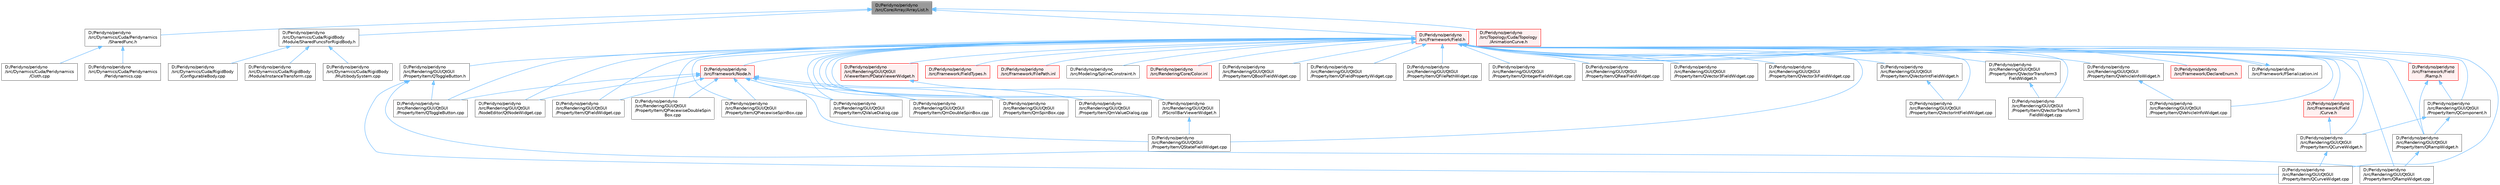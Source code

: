 digraph "D:/Peridyno/peridyno/src/Core/Array/ArrayList.h"
{
 // LATEX_PDF_SIZE
  bgcolor="transparent";
  edge [fontname=Helvetica,fontsize=10,labelfontname=Helvetica,labelfontsize=10];
  node [fontname=Helvetica,fontsize=10,shape=box,height=0.2,width=0.4];
  Node1 [id="Node000001",label="D:/Peridyno/peridyno\l/src/Core/Array/ArrayList.h",height=0.2,width=0.4,color="gray40", fillcolor="grey60", style="filled", fontcolor="black",tooltip=" "];
  Node1 -> Node2 [id="edge1_Node000001_Node000002",dir="back",color="steelblue1",style="solid",tooltip=" "];
  Node2 [id="Node000002",label="D:/Peridyno/peridyno\l/src/Dynamics/Cuda/Peridynamics\l/SharedFunc.h",height=0.2,width=0.4,color="grey40", fillcolor="white", style="filled",URL="$_shared_func_8h.html",tooltip=" "];
  Node2 -> Node3 [id="edge2_Node000002_Node000003",dir="back",color="steelblue1",style="solid",tooltip=" "];
  Node3 [id="Node000003",label="D:/Peridyno/peridyno\l/src/Dynamics/Cuda/Peridynamics\l/Cloth.cpp",height=0.2,width=0.4,color="grey40", fillcolor="white", style="filled",URL="$_cloth_8cpp.html",tooltip=" "];
  Node2 -> Node4 [id="edge3_Node000002_Node000004",dir="back",color="steelblue1",style="solid",tooltip=" "];
  Node4 [id="Node000004",label="D:/Peridyno/peridyno\l/src/Dynamics/Cuda/Peridynamics\l/Peridynamics.cpp",height=0.2,width=0.4,color="grey40", fillcolor="white", style="filled",URL="$_peridynamics_8cpp.html",tooltip=" "];
  Node1 -> Node5 [id="edge4_Node000001_Node000005",dir="back",color="steelblue1",style="solid",tooltip=" "];
  Node5 [id="Node000005",label="D:/Peridyno/peridyno\l/src/Dynamics/Cuda/RigidBody\l/Module/SharedFuncsForRigidBody.h",height=0.2,width=0.4,color="grey40", fillcolor="white", style="filled",URL="$_shared_funcs_for_rigid_body_8h.html",tooltip=" "];
  Node5 -> Node6 [id="edge5_Node000005_Node000006",dir="back",color="steelblue1",style="solid",tooltip=" "];
  Node6 [id="Node000006",label="D:/Peridyno/peridyno\l/src/Dynamics/Cuda/RigidBody\l/ConfigurableBody.cpp",height=0.2,width=0.4,color="grey40", fillcolor="white", style="filled",URL="$_configurable_body_8cpp.html",tooltip=" "];
  Node5 -> Node7 [id="edge6_Node000005_Node000007",dir="back",color="steelblue1",style="solid",tooltip=" "];
  Node7 [id="Node000007",label="D:/Peridyno/peridyno\l/src/Dynamics/Cuda/RigidBody\l/Module/InstanceTransform.cpp",height=0.2,width=0.4,color="grey40", fillcolor="white", style="filled",URL="$_instance_transform_8cpp.html",tooltip=" "];
  Node5 -> Node8 [id="edge7_Node000005_Node000008",dir="back",color="steelblue1",style="solid",tooltip=" "];
  Node8 [id="Node000008",label="D:/Peridyno/peridyno\l/src/Dynamics/Cuda/RigidBody\l/MultibodySystem.cpp",height=0.2,width=0.4,color="grey40", fillcolor="white", style="filled",URL="$_multibody_system_8cpp.html",tooltip=" "];
  Node1 -> Node9 [id="edge8_Node000001_Node000009",dir="back",color="steelblue1",style="solid",tooltip=" "];
  Node9 [id="Node000009",label="D:/Peridyno/peridyno\l/src/Framework/Field.h",height=0.2,width=0.4,color="red", fillcolor="#FFF0F0", style="filled",URL="$_field_8h.html",tooltip=" "];
  Node9 -> Node10 [id="edge9_Node000009_Node000010",dir="back",color="steelblue1",style="solid",tooltip=" "];
  Node10 [id="Node000010",label="D:/Peridyno/peridyno\l/src/Framework/DeclareEnum.h",height=0.2,width=0.4,color="red", fillcolor="#FFF0F0", style="filled",URL="$_declare_enum_8h.html",tooltip=" "];
  Node9 -> Node588 [id="edge10_Node000009_Node000588",dir="back",color="steelblue1",style="solid",tooltip=" "];
  Node588 [id="Node000588",label="D:/Peridyno/peridyno\l/src/Framework/FSerialization.inl",height=0.2,width=0.4,color="grey40", fillcolor="white", style="filled",URL="$_f_serialization_8inl.html",tooltip=" "];
  Node588 -> Node9 [id="edge11_Node000588_Node000009",dir="back",color="steelblue1",style="solid",tooltip=" "];
  Node9 -> Node589 [id="edge12_Node000009_Node000589",dir="back",color="steelblue1",style="solid",tooltip=" "];
  Node589 [id="Node000589",label="D:/Peridyno/peridyno\l/src/Framework/Field\l/Curve.h",height=0.2,width=0.4,color="red", fillcolor="#FFF0F0", style="filled",URL="$_curve_8h.html",tooltip=" "];
  Node589 -> Node591 [id="edge13_Node000589_Node000591",dir="back",color="steelblue1",style="solid",tooltip=" "];
  Node591 [id="Node000591",label="D:/Peridyno/peridyno\l/src/Rendering/GUI/QtGUI\l/PropertyItem/QCurveWidget.h",height=0.2,width=0.4,color="grey40", fillcolor="white", style="filled",URL="$_q_curve_widget_8h.html",tooltip=" "];
  Node591 -> Node592 [id="edge14_Node000591_Node000592",dir="back",color="steelblue1",style="solid",tooltip=" "];
  Node592 [id="Node000592",label="D:/Peridyno/peridyno\l/src/Rendering/GUI/QtGUI\l/PropertyItem/QCurveWidget.cpp",height=0.2,width=0.4,color="grey40", fillcolor="white", style="filled",URL="$_q_curve_widget_8cpp.html",tooltip=" "];
  Node9 -> Node593 [id="edge15_Node000009_Node000593",dir="back",color="steelblue1",style="solid",tooltip=" "];
  Node593 [id="Node000593",label="D:/Peridyno/peridyno\l/src/Framework/Field\l/Ramp.h",height=0.2,width=0.4,color="red", fillcolor="#FFF0F0", style="filled",URL="$_ramp_8h.html",tooltip=" "];
  Node593 -> Node595 [id="edge16_Node000593_Node000595",dir="back",color="steelblue1",style="solid",tooltip=" "];
  Node595 [id="Node000595",label="D:/Peridyno/peridyno\l/src/Rendering/GUI/QtGUI\l/PropertyItem/QComponent.h",height=0.2,width=0.4,color="grey40", fillcolor="white", style="filled",URL="$_q_component_8h.html",tooltip=" "];
  Node595 -> Node591 [id="edge17_Node000595_Node000591",dir="back",color="steelblue1",style="solid",tooltip=" "];
  Node595 -> Node596 [id="edge18_Node000595_Node000596",dir="back",color="steelblue1",style="solid",tooltip=" "];
  Node596 [id="Node000596",label="D:/Peridyno/peridyno\l/src/Rendering/GUI/QtGUI\l/PropertyItem/QRampWidget.h",height=0.2,width=0.4,color="grey40", fillcolor="white", style="filled",URL="$_q_ramp_widget_8h.html",tooltip=" "];
  Node596 -> Node597 [id="edge19_Node000596_Node000597",dir="back",color="steelblue1",style="solid",tooltip=" "];
  Node597 [id="Node000597",label="D:/Peridyno/peridyno\l/src/Rendering/GUI/QtGUI\l/PropertyItem/QRampWidget.cpp",height=0.2,width=0.4,color="grey40", fillcolor="white", style="filled",URL="$_q_ramp_widget_8cpp.html",tooltip=" "];
  Node593 -> Node596 [id="edge20_Node000593_Node000596",dir="back",color="steelblue1",style="solid",tooltip=" "];
  Node9 -> Node598 [id="edge21_Node000009_Node000598",dir="back",color="steelblue1",style="solid",tooltip=" "];
  Node598 [id="Node000598",label="D:/Peridyno/peridyno\l/src/Framework/FieldTypes.h",height=0.2,width=0.4,color="red", fillcolor="#FFF0F0", style="filled",URL="$_field_types_8h.html",tooltip=" "];
  Node9 -> Node599 [id="edge22_Node000009_Node000599",dir="back",color="steelblue1",style="solid",tooltip=" "];
  Node599 [id="Node000599",label="D:/Peridyno/peridyno\l/src/Framework/FilePath.inl",height=0.2,width=0.4,color="red", fillcolor="#FFF0F0", style="filled",URL="$_file_path_8inl.html",tooltip=" "];
  Node9 -> Node265 [id="edge23_Node000009_Node000265",dir="back",color="steelblue1",style="solid",tooltip=" "];
  Node265 [id="Node000265",label="D:/Peridyno/peridyno\l/src/Framework/Node.h",height=0.2,width=0.4,color="red", fillcolor="#FFF0F0", style="filled",URL="$_node_8h.html",tooltip=" "];
  Node265 -> Node439 [id="edge24_Node000265_Node000439",dir="back",color="steelblue1",style="solid",tooltip=" "];
  Node439 [id="Node000439",label="D:/Peridyno/peridyno\l/src/Rendering/GUI/QtGUI\l/NodeEditor/QtNodeWidget.cpp",height=0.2,width=0.4,color="grey40", fillcolor="white", style="filled",URL="$_qt_node_widget_8cpp.html",tooltip=" "];
  Node265 -> Node223 [id="edge25_Node000265_Node000223",dir="back",color="steelblue1",style="solid",tooltip=" "];
  Node223 [id="Node000223",label="D:/Peridyno/peridyno\l/src/Rendering/GUI/QtGUI\l/PropertyItem/QFieldWidget.cpp",height=0.2,width=0.4,color="grey40", fillcolor="white", style="filled",URL="$_q_field_widget_8cpp.html",tooltip=" "];
  Node265 -> Node224 [id="edge26_Node000265_Node000224",dir="back",color="steelblue1",style="solid",tooltip=" "];
  Node224 [id="Node000224",label="D:/Peridyno/peridyno\l/src/Rendering/GUI/QtGUI\l/PropertyItem/QPiecewiseDoubleSpin\lBox.cpp",height=0.2,width=0.4,color="grey40", fillcolor="white", style="filled",URL="$_q_piecewise_double_spin_box_8cpp.html",tooltip=" "];
  Node265 -> Node225 [id="edge27_Node000265_Node000225",dir="back",color="steelblue1",style="solid",tooltip=" "];
  Node225 [id="Node000225",label="D:/Peridyno/peridyno\l/src/Rendering/GUI/QtGUI\l/PropertyItem/QPiecewiseSpinBox.cpp",height=0.2,width=0.4,color="grey40", fillcolor="white", style="filled",URL="$_q_piecewise_spin_box_8cpp.html",tooltip=" "];
  Node265 -> Node441 [id="edge28_Node000265_Node000441",dir="back",color="steelblue1",style="solid",tooltip=" "];
  Node441 [id="Node000441",label="D:/Peridyno/peridyno\l/src/Rendering/GUI/QtGUI\l/PropertyItem/QStateFieldWidget.cpp",height=0.2,width=0.4,color="grey40", fillcolor="white", style="filled",URL="$_q_state_field_widget_8cpp.html",tooltip=" "];
  Node265 -> Node226 [id="edge29_Node000265_Node000226",dir="back",color="steelblue1",style="solid",tooltip=" "];
  Node226 [id="Node000226",label="D:/Peridyno/peridyno\l/src/Rendering/GUI/QtGUI\l/PropertyItem/QToggleButton.cpp",height=0.2,width=0.4,color="grey40", fillcolor="white", style="filled",URL="$_q_toggle_button_8cpp.html",tooltip=" "];
  Node265 -> Node227 [id="edge30_Node000265_Node000227",dir="back",color="steelblue1",style="solid",tooltip=" "];
  Node227 [id="Node000227",label="D:/Peridyno/peridyno\l/src/Rendering/GUI/QtGUI\l/PropertyItem/QValueDialog.cpp",height=0.2,width=0.4,color="grey40", fillcolor="white", style="filled",URL="$_q_value_dialog_8cpp.html",tooltip=" "];
  Node265 -> Node228 [id="edge31_Node000265_Node000228",dir="back",color="steelblue1",style="solid",tooltip=" "];
  Node228 [id="Node000228",label="D:/Peridyno/peridyno\l/src/Rendering/GUI/QtGUI\l/PropertyItem/QmDoubleSpinBox.cpp",height=0.2,width=0.4,color="grey40", fillcolor="white", style="filled",URL="$_qm_double_spin_box_8cpp.html",tooltip=" "];
  Node265 -> Node229 [id="edge32_Node000265_Node000229",dir="back",color="steelblue1",style="solid",tooltip=" "];
  Node229 [id="Node000229",label="D:/Peridyno/peridyno\l/src/Rendering/GUI/QtGUI\l/PropertyItem/QmSpinBox.cpp",height=0.2,width=0.4,color="grey40", fillcolor="white", style="filled",URL="$_qm_spin_box_8cpp.html",tooltip=" "];
  Node265 -> Node230 [id="edge33_Node000265_Node000230",dir="back",color="steelblue1",style="solid",tooltip=" "];
  Node230 [id="Node000230",label="D:/Peridyno/peridyno\l/src/Rendering/GUI/QtGUI\l/PropertyItem/QmValueDialog.cpp",height=0.2,width=0.4,color="grey40", fillcolor="white", style="filled",URL="$_qm_value_dialog_8cpp.html",tooltip=" "];
  Node9 -> Node414 [id="edge34_Node000009_Node000414",dir="back",color="steelblue1",style="solid",tooltip=" "];
  Node414 [id="Node000414",label="D:/Peridyno/peridyno\l/src/Modeling/SplineConstraint.h",height=0.2,width=0.4,color="grey40", fillcolor="white", style="filled",URL="$_spline_constraint_8h.html",tooltip=" "];
  Node9 -> Node635 [id="edge35_Node000009_Node000635",dir="back",color="steelblue1",style="solid",tooltip=" "];
  Node635 [id="Node000635",label="D:/Peridyno/peridyno\l/src/Rendering/Core/Color.inl",height=0.2,width=0.4,color="red", fillcolor="#FFF0F0", style="filled",URL="$_color_8inl.html",tooltip=" "];
  Node9 -> Node439 [id="edge36_Node000009_Node000439",dir="back",color="steelblue1",style="solid",tooltip=" "];
  Node9 -> Node500 [id="edge37_Node000009_Node000500",dir="back",color="steelblue1",style="solid",tooltip=" "];
  Node500 [id="Node000500",label="D:/Peridyno/peridyno\l/src/Rendering/GUI/QtGUI\l/PScrollBarViewerWidget.h",height=0.2,width=0.4,color="grey40", fillcolor="white", style="filled",URL="$_p_scroll_bar_viewer_widget_8h.html",tooltip=" "];
  Node500 -> Node441 [id="edge38_Node000500_Node000441",dir="back",color="steelblue1",style="solid",tooltip=" "];
  Node9 -> Node605 [id="edge39_Node000009_Node000605",dir="back",color="steelblue1",style="solid",tooltip=" "];
  Node605 [id="Node000605",label="D:/Peridyno/peridyno\l/src/Rendering/GUI/QtGUI\l/PropertyItem/QBoolFieldWidget.cpp",height=0.2,width=0.4,color="grey40", fillcolor="white", style="filled",URL="$_q_bool_field_widget_8cpp.html",tooltip=" "];
  Node9 -> Node595 [id="edge40_Node000009_Node000595",dir="back",color="steelblue1",style="solid",tooltip=" "];
  Node9 -> Node592 [id="edge41_Node000009_Node000592",dir="back",color="steelblue1",style="solid",tooltip=" "];
  Node9 -> Node591 [id="edge42_Node000009_Node000591",dir="back",color="steelblue1",style="solid",tooltip=" "];
  Node9 -> Node610 [id="edge43_Node000009_Node000610",dir="back",color="steelblue1",style="solid",tooltip=" "];
  Node610 [id="Node000610",label="D:/Peridyno/peridyno\l/src/Rendering/GUI/QtGUI\l/PropertyItem/QFieldPropertyWidget.cpp",height=0.2,width=0.4,color="grey40", fillcolor="white", style="filled",URL="$_q_field_property_widget_8cpp.html",tooltip=" "];
  Node9 -> Node223 [id="edge44_Node000009_Node000223",dir="back",color="steelblue1",style="solid",tooltip=" "];
  Node9 -> Node612 [id="edge45_Node000009_Node000612",dir="back",color="steelblue1",style="solid",tooltip=" "];
  Node612 [id="Node000612",label="D:/Peridyno/peridyno\l/src/Rendering/GUI/QtGUI\l/PropertyItem/QFilePathWidget.cpp",height=0.2,width=0.4,color="grey40", fillcolor="white", style="filled",URL="$_q_file_path_widget_8cpp.html",tooltip=" "];
  Node9 -> Node614 [id="edge46_Node000009_Node000614",dir="back",color="steelblue1",style="solid",tooltip=" "];
  Node614 [id="Node000614",label="D:/Peridyno/peridyno\l/src/Rendering/GUI/QtGUI\l/PropertyItem/QIntegerFieldWidget.cpp",height=0.2,width=0.4,color="grey40", fillcolor="white", style="filled",URL="$_q_integer_field_widget_8cpp.html",tooltip=" "];
  Node9 -> Node224 [id="edge47_Node000009_Node000224",dir="back",color="steelblue1",style="solid",tooltip=" "];
  Node9 -> Node225 [id="edge48_Node000009_Node000225",dir="back",color="steelblue1",style="solid",tooltip=" "];
  Node9 -> Node597 [id="edge49_Node000009_Node000597",dir="back",color="steelblue1",style="solid",tooltip=" "];
  Node9 -> Node596 [id="edge50_Node000009_Node000596",dir="back",color="steelblue1",style="solid",tooltip=" "];
  Node9 -> Node616 [id="edge51_Node000009_Node000616",dir="back",color="steelblue1",style="solid",tooltip=" "];
  Node616 [id="Node000616",label="D:/Peridyno/peridyno\l/src/Rendering/GUI/QtGUI\l/PropertyItem/QRealFieldWidget.cpp",height=0.2,width=0.4,color="grey40", fillcolor="white", style="filled",URL="$_q_real_field_widget_8cpp.html",tooltip=" "];
  Node9 -> Node441 [id="edge52_Node000009_Node000441",dir="back",color="steelblue1",style="solid",tooltip=" "];
  Node9 -> Node226 [id="edge53_Node000009_Node000226",dir="back",color="steelblue1",style="solid",tooltip=" "];
  Node9 -> Node618 [id="edge54_Node000009_Node000618",dir="back",color="steelblue1",style="solid",tooltip=" "];
  Node618 [id="Node000618",label="D:/Peridyno/peridyno\l/src/Rendering/GUI/QtGUI\l/PropertyItem/QToggleButton.h",height=0.2,width=0.4,color="grey40", fillcolor="white", style="filled",URL="$_q_toggle_button_8h.html",tooltip=" "];
  Node618 -> Node592 [id="edge55_Node000618_Node000592",dir="back",color="steelblue1",style="solid",tooltip=" "];
  Node618 -> Node597 [id="edge56_Node000618_Node000597",dir="back",color="steelblue1",style="solid",tooltip=" "];
  Node618 -> Node226 [id="edge57_Node000618_Node000226",dir="back",color="steelblue1",style="solid",tooltip=" "];
  Node9 -> Node227 [id="edge58_Node000009_Node000227",dir="back",color="steelblue1",style="solid",tooltip=" "];
  Node9 -> Node620 [id="edge59_Node000009_Node000620",dir="back",color="steelblue1",style="solid",tooltip=" "];
  Node620 [id="Node000620",label="D:/Peridyno/peridyno\l/src/Rendering/GUI/QtGUI\l/PropertyItem/QVector3FieldWidget.cpp",height=0.2,width=0.4,color="grey40", fillcolor="white", style="filled",URL="$_q_vector3_field_widget_8cpp.html",tooltip=" "];
  Node9 -> Node622 [id="edge60_Node000009_Node000622",dir="back",color="steelblue1",style="solid",tooltip=" "];
  Node622 [id="Node000622",label="D:/Peridyno/peridyno\l/src/Rendering/GUI/QtGUI\l/PropertyItem/QVector3iFieldWidget.cpp",height=0.2,width=0.4,color="grey40", fillcolor="white", style="filled",URL="$_q_vector3i_field_widget_8cpp.html",tooltip=" "];
  Node9 -> Node624 [id="edge61_Node000009_Node000624",dir="back",color="steelblue1",style="solid",tooltip=" "];
  Node624 [id="Node000624",label="D:/Peridyno/peridyno\l/src/Rendering/GUI/QtGUI\l/PropertyItem/QVectorIntFieldWidget.cpp",height=0.2,width=0.4,color="grey40", fillcolor="white", style="filled",URL="$_q_vector_int_field_widget_8cpp.html",tooltip=" "];
  Node9 -> Node623 [id="edge62_Node000009_Node000623",dir="back",color="steelblue1",style="solid",tooltip=" "];
  Node623 [id="Node000623",label="D:/Peridyno/peridyno\l/src/Rendering/GUI/QtGUI\l/PropertyItem/QVectorIntFieldWidget.h",height=0.2,width=0.4,color="grey40", fillcolor="white", style="filled",URL="$_q_vector_int_field_widget_8h.html",tooltip=" "];
  Node623 -> Node624 [id="edge63_Node000623_Node000624",dir="back",color="steelblue1",style="solid",tooltip=" "];
  Node9 -> Node626 [id="edge64_Node000009_Node000626",dir="back",color="steelblue1",style="solid",tooltip=" "];
  Node626 [id="Node000626",label="D:/Peridyno/peridyno\l/src/Rendering/GUI/QtGUI\l/PropertyItem/QVectorTransform3\lFieldWidget.cpp",height=0.2,width=0.4,color="grey40", fillcolor="white", style="filled",URL="$_q_vector_transform3_field_widget_8cpp.html",tooltip=" "];
  Node9 -> Node625 [id="edge65_Node000009_Node000625",dir="back",color="steelblue1",style="solid",tooltip=" "];
  Node625 [id="Node000625",label="D:/Peridyno/peridyno\l/src/Rendering/GUI/QtGUI\l/PropertyItem/QVectorTransform3\lFieldWidget.h",height=0.2,width=0.4,color="grey40", fillcolor="white", style="filled",URL="$_q_vector_transform3_field_widget_8h.html",tooltip=" "];
  Node625 -> Node626 [id="edge66_Node000625_Node000626",dir="back",color="steelblue1",style="solid",tooltip=" "];
  Node9 -> Node628 [id="edge67_Node000009_Node000628",dir="back",color="steelblue1",style="solid",tooltip=" "];
  Node628 [id="Node000628",label="D:/Peridyno/peridyno\l/src/Rendering/GUI/QtGUI\l/PropertyItem/QVehicleInfoWidget.cpp",height=0.2,width=0.4,color="grey40", fillcolor="white", style="filled",URL="$_q_vehicle_info_widget_8cpp.html",tooltip=" "];
  Node9 -> Node627 [id="edge68_Node000009_Node000627",dir="back",color="steelblue1",style="solid",tooltip=" "];
  Node627 [id="Node000627",label="D:/Peridyno/peridyno\l/src/Rendering/GUI/QtGUI\l/PropertyItem/QVehicleInfoWidget.h",height=0.2,width=0.4,color="grey40", fillcolor="white", style="filled",URL="$_q_vehicle_info_widget_8h.html",tooltip=" "];
  Node627 -> Node628 [id="edge69_Node000627_Node000628",dir="back",color="steelblue1",style="solid",tooltip=" "];
  Node9 -> Node228 [id="edge70_Node000009_Node000228",dir="back",color="steelblue1",style="solid",tooltip=" "];
  Node9 -> Node229 [id="edge71_Node000009_Node000229",dir="back",color="steelblue1",style="solid",tooltip=" "];
  Node9 -> Node230 [id="edge72_Node000009_Node000230",dir="back",color="steelblue1",style="solid",tooltip=" "];
  Node9 -> Node637 [id="edge73_Node000009_Node000637",dir="back",color="steelblue1",style="solid",tooltip=" "];
  Node637 [id="Node000637",label="D:/Peridyno/peridyno\l/src/Rendering/GUI/QtGUI\l/ViewerItem/PDataViewerWidget.h",height=0.2,width=0.4,color="red", fillcolor="#FFF0F0", style="filled",URL="$_p_data_viewer_widget_8h.html",tooltip=" "];
  Node637 -> Node500 [id="edge74_Node000637_Node000500",dir="back",color="steelblue1",style="solid",tooltip=" "];
  Node1 -> Node648 [id="edge75_Node000001_Node000648",dir="back",color="steelblue1",style="solid",tooltip=" "];
  Node648 [id="Node000648",label="D:/Peridyno/peridyno\l/src/Topology/Cuda/Topology\l/AnimationCurve.h",height=0.2,width=0.4,color="red", fillcolor="#FFF0F0", style="filled",URL="$_animation_curve_8h.html",tooltip=" "];
}

